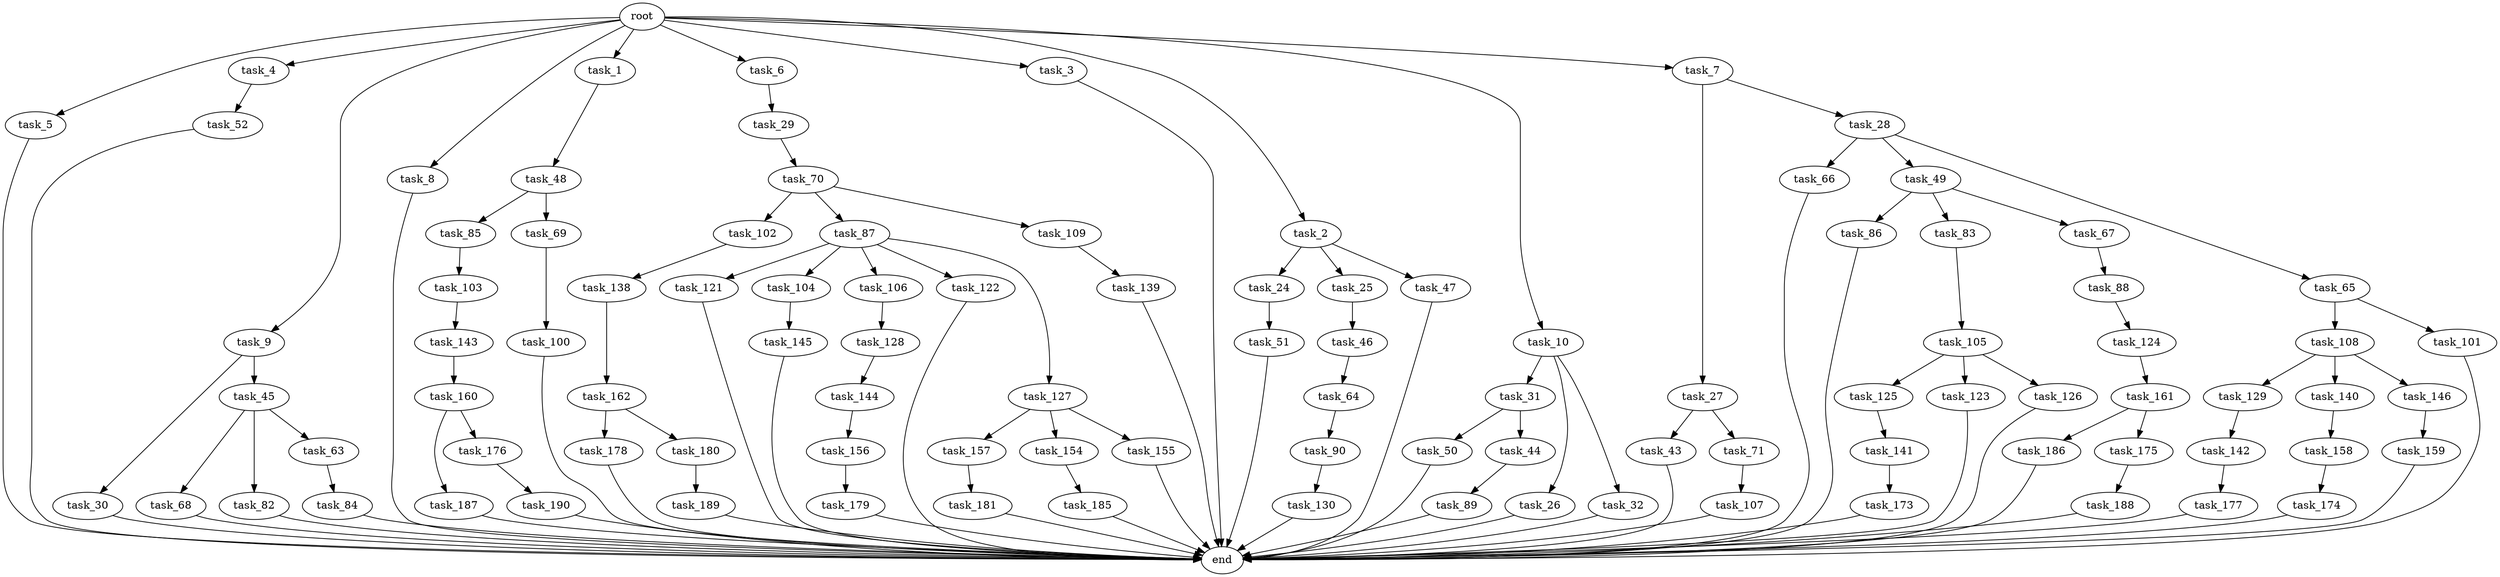 digraph G {
  task_129 [size="8589934592.000000"];
  task_27 [size="773094113.280000"];
  task_68 [size="6957847019.520000"];
  task_50 [size="6957847019.520000"];
  task_181 [size="343597383.680000"];
  task_185 [size="343597383.680000"];
  task_187 [size="2147483648.000000"];
  task_66 [size="343597383.680000"];
  task_5 [size="10.240000"];
  task_4 [size="10.240000"];
  task_121 [size="343597383.680000"];
  task_84 [size="4209067950.080000"];
  task_90 [size="773094113.280000"];
  task_31 [size="4209067950.080000"];
  task_143 [size="3092376453.120000"];
  task_26 [size="4209067950.080000"];
  task_64 [size="773094113.280000"];
  task_103 [size="773094113.280000"];
  task_141 [size="4209067950.080000"];
  task_190 [size="8589934592.000000"];
  task_51 [size="343597383.680000"];
  task_28 [size="773094113.280000"];
  task_88 [size="1374389534.720000"];
  task_82 [size="6957847019.520000"];
  task_9 [size="10.240000"];
  task_44 [size="6957847019.520000"];
  task_105 [size="343597383.680000"];
  task_52 [size="8589934592.000000"];
  task_142 [size="8589934592.000000"];
  task_186 [size="773094113.280000"];
  task_102 [size="343597383.680000"];
  task_8 [size="10.240000"];
  task_86 [size="6957847019.520000"];
  task_160 [size="3092376453.120000"];
  task_179 [size="773094113.280000"];
  task_83 [size="6957847019.520000"];
  task_1 [size="10.240000"];
  task_174 [size="6957847019.520000"];
  task_188 [size="4209067950.080000"];
  task_140 [size="8589934592.000000"];
  task_158 [size="3092376453.120000"];
  task_24 [size="1374389534.720000"];
  task_85 [size="6957847019.520000"];
  task_157 [size="343597383.680000"];
  task_104 [size="343597383.680000"];
  task_177 [size="6957847019.520000"];
  task_106 [size="343597383.680000"];
  task_43 [size="773094113.280000"];
  task_63 [size="6957847019.520000"];
  task_6 [size="10.240000"];
  task_173 [size="3092376453.120000"];
  task_3 [size="10.240000"];
  task_139 [size="773094113.280000"];
  end [size="0.000000"];
  task_144 [size="3092376453.120000"];
  task_70 [size="2147483648.000000"];
  task_69 [size="6957847019.520000"];
  task_154 [size="343597383.680000"];
  task_176 [size="2147483648.000000"];
  task_71 [size="773094113.280000"];
  task_161 [size="6957847019.520000"];
  task_107 [size="8589934592.000000"];
  task_30 [size="4209067950.080000"];
  task_48 [size="2147483648.000000"];
  task_45 [size="4209067950.080000"];
  task_46 [size="5497558138.880000"];
  task_124 [size="1374389534.720000"];
  task_32 [size="4209067950.080000"];
  task_145 [size="8589934592.000000"];
  task_125 [size="5497558138.880000"];
  task_162 [size="3092376453.120000"];
  task_2 [size="10.240000"];
  task_138 [size="6957847019.520000"];
  task_25 [size="1374389534.720000"];
  task_156 [size="8589934592.000000"];
  task_146 [size="8589934592.000000"];
  task_130 [size="3092376453.120000"];
  task_29 [size="5497558138.880000"];
  task_123 [size="5497558138.880000"];
  task_87 [size="343597383.680000"];
  task_109 [size="343597383.680000"];
  task_122 [size="343597383.680000"];
  task_178 [size="3092376453.120000"];
  task_126 [size="5497558138.880000"];
  task_49 [size="343597383.680000"];
  task_155 [size="343597383.680000"];
  task_10 [size="10.240000"];
  task_65 [size="343597383.680000"];
  task_67 [size="6957847019.520000"];
  task_7 [size="10.240000"];
  task_127 [size="343597383.680000"];
  task_189 [size="8589934592.000000"];
  task_128 [size="1374389534.720000"];
  root [size="0.000000"];
  task_47 [size="1374389534.720000"];
  task_100 [size="8589934592.000000"];
  task_89 [size="1374389534.720000"];
  task_180 [size="3092376453.120000"];
  task_108 [size="343597383.680000"];
  task_101 [size="343597383.680000"];
  task_159 [size="773094113.280000"];
  task_175 [size="773094113.280000"];

  task_129 -> task_142 [size="838860800.000000"];
  task_27 -> task_71 [size="75497472.000000"];
  task_27 -> task_43 [size="75497472.000000"];
  task_68 -> end [size="1.000000"];
  task_50 -> end [size="1.000000"];
  task_181 -> end [size="1.000000"];
  task_185 -> end [size="1.000000"];
  task_187 -> end [size="1.000000"];
  task_66 -> end [size="1.000000"];
  task_5 -> end [size="1.000000"];
  task_4 -> task_52 [size="838860800.000000"];
  task_121 -> end [size="1.000000"];
  task_84 -> end [size="1.000000"];
  task_90 -> task_130 [size="301989888.000000"];
  task_31 -> task_44 [size="679477248.000000"];
  task_31 -> task_50 [size="679477248.000000"];
  task_143 -> task_160 [size="301989888.000000"];
  task_26 -> end [size="1.000000"];
  task_64 -> task_90 [size="75497472.000000"];
  task_103 -> task_143 [size="301989888.000000"];
  task_141 -> task_173 [size="301989888.000000"];
  task_190 -> end [size="1.000000"];
  task_51 -> end [size="1.000000"];
  task_28 -> task_49 [size="33554432.000000"];
  task_28 -> task_65 [size="33554432.000000"];
  task_28 -> task_66 [size="33554432.000000"];
  task_88 -> task_124 [size="134217728.000000"];
  task_82 -> end [size="1.000000"];
  task_9 -> task_30 [size="411041792.000000"];
  task_9 -> task_45 [size="411041792.000000"];
  task_44 -> task_89 [size="134217728.000000"];
  task_105 -> task_125 [size="536870912.000000"];
  task_105 -> task_123 [size="536870912.000000"];
  task_105 -> task_126 [size="536870912.000000"];
  task_52 -> end [size="1.000000"];
  task_142 -> task_177 [size="679477248.000000"];
  task_186 -> end [size="1.000000"];
  task_102 -> task_138 [size="679477248.000000"];
  task_8 -> end [size="1.000000"];
  task_86 -> end [size="1.000000"];
  task_160 -> task_176 [size="209715200.000000"];
  task_160 -> task_187 [size="209715200.000000"];
  task_179 -> end [size="1.000000"];
  task_83 -> task_105 [size="33554432.000000"];
  task_1 -> task_48 [size="209715200.000000"];
  task_174 -> end [size="1.000000"];
  task_188 -> end [size="1.000000"];
  task_140 -> task_158 [size="301989888.000000"];
  task_158 -> task_174 [size="679477248.000000"];
  task_24 -> task_51 [size="33554432.000000"];
  task_85 -> task_103 [size="75497472.000000"];
  task_157 -> task_181 [size="33554432.000000"];
  task_104 -> task_145 [size="838860800.000000"];
  task_177 -> end [size="1.000000"];
  task_106 -> task_128 [size="134217728.000000"];
  task_43 -> end [size="1.000000"];
  task_63 -> task_84 [size="411041792.000000"];
  task_6 -> task_29 [size="536870912.000000"];
  task_173 -> end [size="1.000000"];
  task_3 -> end [size="1.000000"];
  task_139 -> end [size="1.000000"];
  task_144 -> task_156 [size="838860800.000000"];
  task_70 -> task_109 [size="33554432.000000"];
  task_70 -> task_102 [size="33554432.000000"];
  task_70 -> task_87 [size="33554432.000000"];
  task_69 -> task_100 [size="838860800.000000"];
  task_154 -> task_185 [size="33554432.000000"];
  task_176 -> task_190 [size="838860800.000000"];
  task_71 -> task_107 [size="838860800.000000"];
  task_161 -> task_175 [size="75497472.000000"];
  task_161 -> task_186 [size="75497472.000000"];
  task_107 -> end [size="1.000000"];
  task_30 -> end [size="1.000000"];
  task_48 -> task_69 [size="679477248.000000"];
  task_48 -> task_85 [size="679477248.000000"];
  task_45 -> task_63 [size="679477248.000000"];
  task_45 -> task_68 [size="679477248.000000"];
  task_45 -> task_82 [size="679477248.000000"];
  task_46 -> task_64 [size="75497472.000000"];
  task_124 -> task_161 [size="679477248.000000"];
  task_32 -> end [size="1.000000"];
  task_145 -> end [size="1.000000"];
  task_125 -> task_141 [size="411041792.000000"];
  task_162 -> task_178 [size="301989888.000000"];
  task_162 -> task_180 [size="301989888.000000"];
  task_2 -> task_47 [size="134217728.000000"];
  task_2 -> task_24 [size="134217728.000000"];
  task_2 -> task_25 [size="134217728.000000"];
  task_138 -> task_162 [size="301989888.000000"];
  task_25 -> task_46 [size="536870912.000000"];
  task_156 -> task_179 [size="75497472.000000"];
  task_146 -> task_159 [size="75497472.000000"];
  task_130 -> end [size="1.000000"];
  task_29 -> task_70 [size="209715200.000000"];
  task_123 -> end [size="1.000000"];
  task_87 -> task_104 [size="33554432.000000"];
  task_87 -> task_121 [size="33554432.000000"];
  task_87 -> task_127 [size="33554432.000000"];
  task_87 -> task_106 [size="33554432.000000"];
  task_87 -> task_122 [size="33554432.000000"];
  task_109 -> task_139 [size="75497472.000000"];
  task_122 -> end [size="1.000000"];
  task_178 -> end [size="1.000000"];
  task_126 -> end [size="1.000000"];
  task_49 -> task_83 [size="679477248.000000"];
  task_49 -> task_86 [size="679477248.000000"];
  task_49 -> task_67 [size="679477248.000000"];
  task_155 -> end [size="1.000000"];
  task_10 -> task_31 [size="411041792.000000"];
  task_10 -> task_26 [size="411041792.000000"];
  task_10 -> task_32 [size="411041792.000000"];
  task_65 -> task_108 [size="33554432.000000"];
  task_65 -> task_101 [size="33554432.000000"];
  task_67 -> task_88 [size="134217728.000000"];
  task_7 -> task_27 [size="75497472.000000"];
  task_7 -> task_28 [size="75497472.000000"];
  task_127 -> task_154 [size="33554432.000000"];
  task_127 -> task_155 [size="33554432.000000"];
  task_127 -> task_157 [size="33554432.000000"];
  task_189 -> end [size="1.000000"];
  task_128 -> task_144 [size="301989888.000000"];
  root -> task_8 [size="1.000000"];
  root -> task_10 [size="1.000000"];
  root -> task_2 [size="1.000000"];
  root -> task_5 [size="1.000000"];
  root -> task_4 [size="1.000000"];
  root -> task_9 [size="1.000000"];
  root -> task_1 [size="1.000000"];
  root -> task_7 [size="1.000000"];
  root -> task_6 [size="1.000000"];
  root -> task_3 [size="1.000000"];
  task_47 -> end [size="1.000000"];
  task_100 -> end [size="1.000000"];
  task_89 -> end [size="1.000000"];
  task_180 -> task_189 [size="838860800.000000"];
  task_108 -> task_146 [size="838860800.000000"];
  task_108 -> task_129 [size="838860800.000000"];
  task_108 -> task_140 [size="838860800.000000"];
  task_101 -> end [size="1.000000"];
  task_159 -> end [size="1.000000"];
  task_175 -> task_188 [size="411041792.000000"];
}
